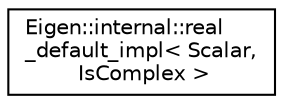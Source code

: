 digraph "Graphical Class Hierarchy"
{
  edge [fontname="Helvetica",fontsize="10",labelfontname="Helvetica",labelfontsize="10"];
  node [fontname="Helvetica",fontsize="10",shape=record];
  rankdir="LR";
  Node1 [label="Eigen::internal::real\l_default_impl\< Scalar,\l IsComplex \>",height=0.2,width=0.4,color="black", fillcolor="white", style="filled",URL="$struct_eigen_1_1internal_1_1real__default__impl.html"];
}
